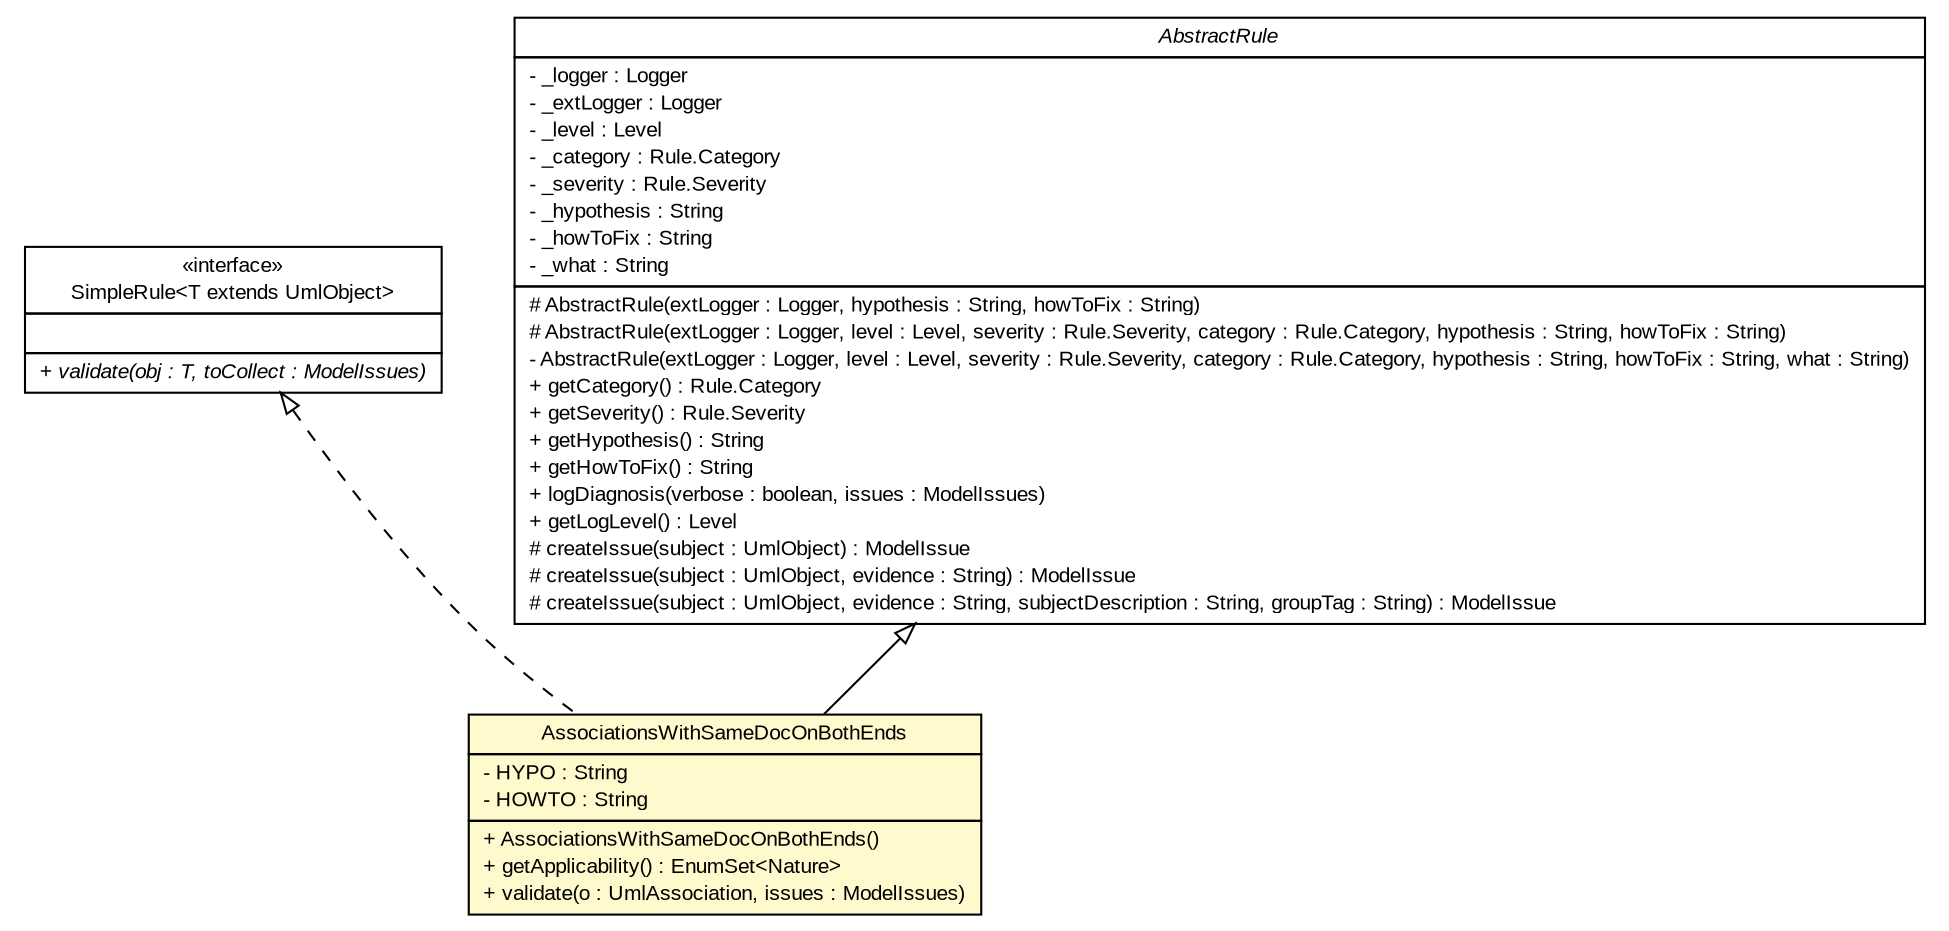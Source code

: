 #!/usr/local/bin/dot
#
# Class diagram 
# Generated by UMLGraph version R5_6_6-6-g3bdff0 (http://www.umlgraph.org/)
#

digraph G {
	edge [fontname="arial",fontsize=10,labelfontname="arial",labelfontsize=10];
	node [fontname="arial",fontsize=10,shape=plaintext];
	nodesep=0.25;
	ranksep=0.5;
	// org.tanjakostic.jcleancim.validation.SimpleRule<T extends org.tanjakostic.jcleancim.model.UmlObject>
	c30375 [label=<<table title="org.tanjakostic.jcleancim.validation.SimpleRule" border="0" cellborder="1" cellspacing="0" cellpadding="2" port="p" href="./SimpleRule.html">
		<tr><td><table border="0" cellspacing="0" cellpadding="1">
<tr><td align="center" balign="center"> &#171;interface&#187; </td></tr>
<tr><td align="center" balign="center"> SimpleRule&lt;T extends UmlObject&gt; </td></tr>
		</table></td></tr>
		<tr><td><table border="0" cellspacing="0" cellpadding="1">
<tr><td align="left" balign="left">  </td></tr>
		</table></td></tr>
		<tr><td><table border="0" cellspacing="0" cellpadding="1">
<tr><td align="left" balign="left"><font face="Arial Italic" point-size="10.0"> + validate(obj : T, toCollect : ModelIssues) </font></td></tr>
		</table></td></tr>
		</table>>, URL="./SimpleRule.html", fontname="arial", fontcolor="black", fontsize=10.0];
	// org.tanjakostic.jcleancim.validation.AssociationValidator.AssociationsWithSameDocOnBothEnds
	c30518 [label=<<table title="org.tanjakostic.jcleancim.validation.AssociationValidator.AssociationsWithSameDocOnBothEnds" border="0" cellborder="1" cellspacing="0" cellpadding="2" port="p" bgcolor="lemonChiffon" href="./AssociationValidator.AssociationsWithSameDocOnBothEnds.html">
		<tr><td><table border="0" cellspacing="0" cellpadding="1">
<tr><td align="center" balign="center"> AssociationsWithSameDocOnBothEnds </td></tr>
		</table></td></tr>
		<tr><td><table border="0" cellspacing="0" cellpadding="1">
<tr><td align="left" balign="left"> - HYPO : String </td></tr>
<tr><td align="left" balign="left"> - HOWTO : String </td></tr>
		</table></td></tr>
		<tr><td><table border="0" cellspacing="0" cellpadding="1">
<tr><td align="left" balign="left"> + AssociationsWithSameDocOnBothEnds() </td></tr>
<tr><td align="left" balign="left"> + getApplicability() : EnumSet&lt;Nature&gt; </td></tr>
<tr><td align="left" balign="left"> + validate(o : UmlAssociation, issues : ModelIssues) </td></tr>
		</table></td></tr>
		</table>>, URL="./AssociationValidator.AssociationsWithSameDocOnBothEnds.html", fontname="arial", fontcolor="black", fontsize=10.0];
	// org.tanjakostic.jcleancim.validation.AbstractRule
	c30537 [label=<<table title="org.tanjakostic.jcleancim.validation.AbstractRule" border="0" cellborder="1" cellspacing="0" cellpadding="2" port="p" href="./AbstractRule.html">
		<tr><td><table border="0" cellspacing="0" cellpadding="1">
<tr><td align="center" balign="center"><font face="Arial Italic"> AbstractRule </font></td></tr>
		</table></td></tr>
		<tr><td><table border="0" cellspacing="0" cellpadding="1">
<tr><td align="left" balign="left"> - _logger : Logger </td></tr>
<tr><td align="left" balign="left"> - _extLogger : Logger </td></tr>
<tr><td align="left" balign="left"> - _level : Level </td></tr>
<tr><td align="left" balign="left"> - _category : Rule.Category </td></tr>
<tr><td align="left" balign="left"> - _severity : Rule.Severity </td></tr>
<tr><td align="left" balign="left"> - _hypothesis : String </td></tr>
<tr><td align="left" balign="left"> - _howToFix : String </td></tr>
<tr><td align="left" balign="left"> - _what : String </td></tr>
		</table></td></tr>
		<tr><td><table border="0" cellspacing="0" cellpadding="1">
<tr><td align="left" balign="left"> # AbstractRule(extLogger : Logger, hypothesis : String, howToFix : String) </td></tr>
<tr><td align="left" balign="left"> # AbstractRule(extLogger : Logger, level : Level, severity : Rule.Severity, category : Rule.Category, hypothesis : String, howToFix : String) </td></tr>
<tr><td align="left" balign="left"> - AbstractRule(extLogger : Logger, level : Level, severity : Rule.Severity, category : Rule.Category, hypothesis : String, howToFix : String, what : String) </td></tr>
<tr><td align="left" balign="left"> + getCategory() : Rule.Category </td></tr>
<tr><td align="left" balign="left"> + getSeverity() : Rule.Severity </td></tr>
<tr><td align="left" balign="left"> + getHypothesis() : String </td></tr>
<tr><td align="left" balign="left"> + getHowToFix() : String </td></tr>
<tr><td align="left" balign="left"> + logDiagnosis(verbose : boolean, issues : ModelIssues) </td></tr>
<tr><td align="left" balign="left"> + getLogLevel() : Level </td></tr>
<tr><td align="left" balign="left"> # createIssue(subject : UmlObject) : ModelIssue </td></tr>
<tr><td align="left" balign="left"> # createIssue(subject : UmlObject, evidence : String) : ModelIssue </td></tr>
<tr><td align="left" balign="left"> # createIssue(subject : UmlObject, evidence : String, subjectDescription : String, groupTag : String) : ModelIssue </td></tr>
		</table></td></tr>
		</table>>, URL="./AbstractRule.html", fontname="arial", fontcolor="black", fontsize=10.0];
	//org.tanjakostic.jcleancim.validation.AssociationValidator.AssociationsWithSameDocOnBothEnds extends org.tanjakostic.jcleancim.validation.AbstractRule
	c30537:p -> c30518:p [dir=back,arrowtail=empty];
	//org.tanjakostic.jcleancim.validation.AssociationValidator.AssociationsWithSameDocOnBothEnds implements org.tanjakostic.jcleancim.validation.SimpleRule<T extends org.tanjakostic.jcleancim.model.UmlObject>
	c30375:p -> c30518:p [dir=back,arrowtail=empty,style=dashed];
}

